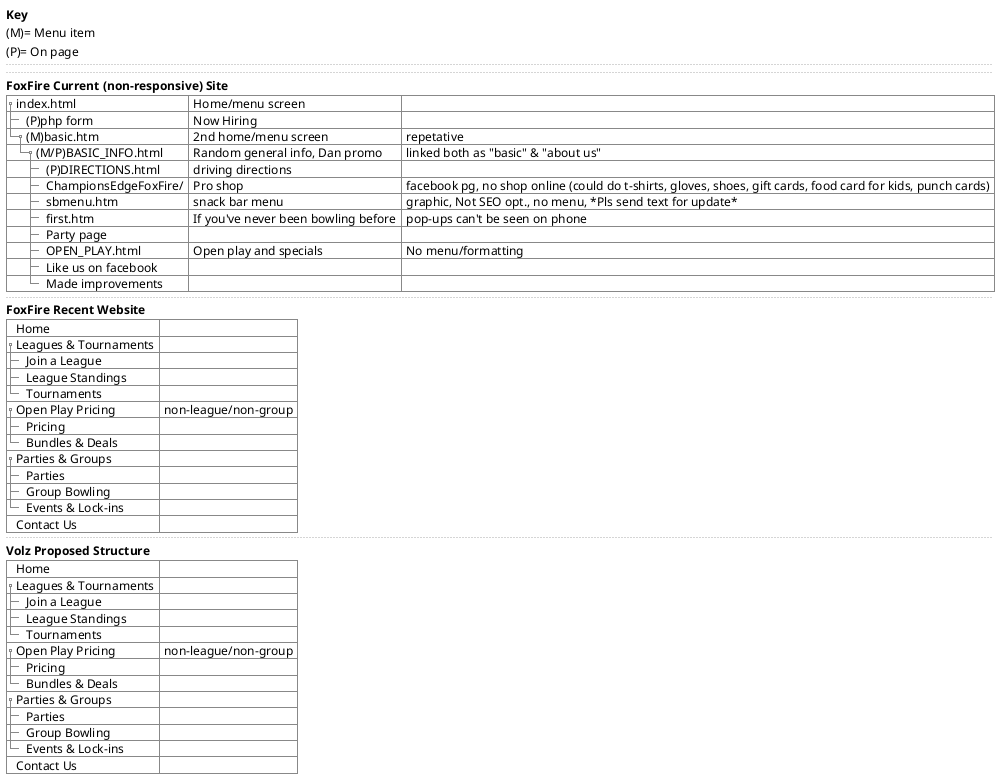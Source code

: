 

@startsalt
{
**Key**
(M)= Menu item 
(P)= On page
..
..
**FoxFire Current (non-responsive) Site**
{T#
    +index.html |Home/menu screen
    ++(P)php form |Now Hiring
    ++(M)basic.htm |2nd home/menu screen |repetative
    +++(M/P)BASIC_INFO.html |Random general info, Dan promo |linked both as "basic" & "about us"
    ++++(P)DIRECTIONS.html |driving directions 
    ++++ChampionsEdgeFoxFire/|Pro shop|facebook pg, no shop online (could do t-shirts, gloves, shoes, gift cards, food card for kids, punch cards)
    ++++sbmenu.htm|snack bar menu |graphic, Not SEO opt., no menu, *Pls send text for update*
    ++++first.htm|If you've never been bowling before|pop-ups can't be seen on phone
    ++++Party page
    ++++OPEN_PLAY.html|Open play and specials|No menu/formatting
    ++++Like us on facebook
    ++++Made improvements

}
..
**FoxFire Recent Website**

    {T#
    + Home
    + Leagues & Tournaments
    ++Join a League 
    ++League Standings 
    ++Tournaments 
    + Open Play Pricing |non-league/non-group
    ++Pricing 
    ++Bundles & Deals 
    + Parties & Groups 
    ++Parties 
    ++Group Bowling 
    ++Events & Lock-ins 
    + Contact Us 

    }
    ..
    **Volz Proposed Structure**

    {T#
    + Home
    + Leagues & Tournaments
    ++Join a League 
    ++League Standings 
    ++Tournaments 
    + Open Play Pricing |non-league/non-group
    ++Pricing 
    ++Bundles & Deals 
    + Parties & Groups 
    ++Parties 
    ++Group Bowling 
    ++Events & Lock-ins 
    + Contact Us 

    }
}
@endsalt